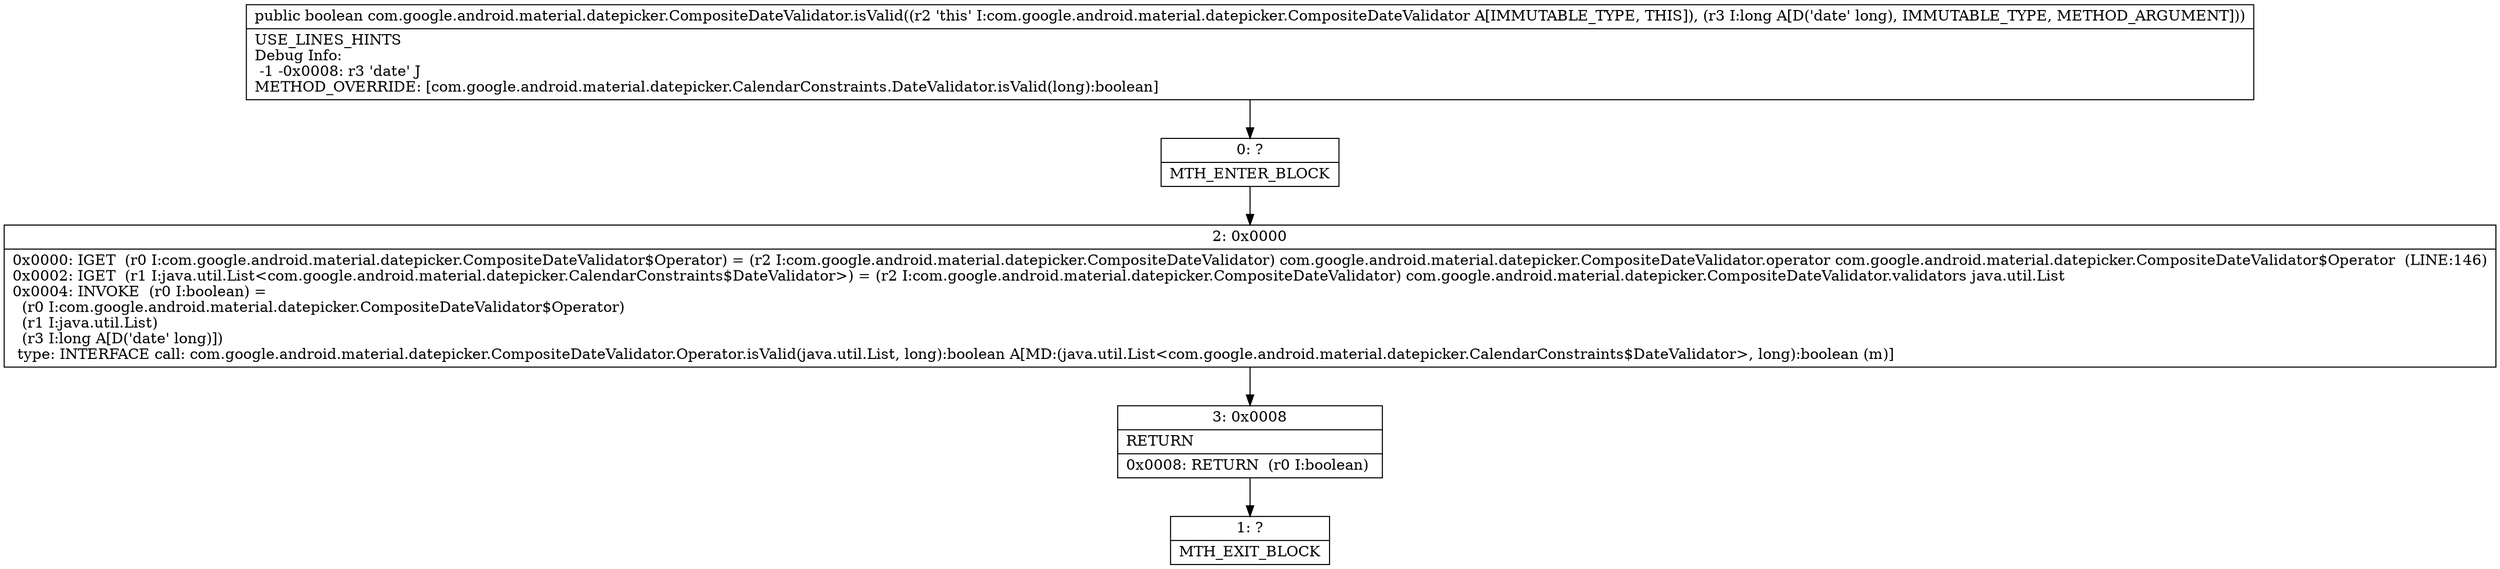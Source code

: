 digraph "CFG forcom.google.android.material.datepicker.CompositeDateValidator.isValid(J)Z" {
Node_0 [shape=record,label="{0\:\ ?|MTH_ENTER_BLOCK\l}"];
Node_2 [shape=record,label="{2\:\ 0x0000|0x0000: IGET  (r0 I:com.google.android.material.datepicker.CompositeDateValidator$Operator) = (r2 I:com.google.android.material.datepicker.CompositeDateValidator) com.google.android.material.datepicker.CompositeDateValidator.operator com.google.android.material.datepicker.CompositeDateValidator$Operator  (LINE:146)\l0x0002: IGET  (r1 I:java.util.List\<com.google.android.material.datepicker.CalendarConstraints$DateValidator\>) = (r2 I:com.google.android.material.datepicker.CompositeDateValidator) com.google.android.material.datepicker.CompositeDateValidator.validators java.util.List \l0x0004: INVOKE  (r0 I:boolean) = \l  (r0 I:com.google.android.material.datepicker.CompositeDateValidator$Operator)\l  (r1 I:java.util.List)\l  (r3 I:long A[D('date' long)])\l type: INTERFACE call: com.google.android.material.datepicker.CompositeDateValidator.Operator.isValid(java.util.List, long):boolean A[MD:(java.util.List\<com.google.android.material.datepicker.CalendarConstraints$DateValidator\>, long):boolean (m)]\l}"];
Node_3 [shape=record,label="{3\:\ 0x0008|RETURN\l|0x0008: RETURN  (r0 I:boolean) \l}"];
Node_1 [shape=record,label="{1\:\ ?|MTH_EXIT_BLOCK\l}"];
MethodNode[shape=record,label="{public boolean com.google.android.material.datepicker.CompositeDateValidator.isValid((r2 'this' I:com.google.android.material.datepicker.CompositeDateValidator A[IMMUTABLE_TYPE, THIS]), (r3 I:long A[D('date' long), IMMUTABLE_TYPE, METHOD_ARGUMENT]))  | USE_LINES_HINTS\lDebug Info:\l  \-1 \-0x0008: r3 'date' J\lMETHOD_OVERRIDE: [com.google.android.material.datepicker.CalendarConstraints.DateValidator.isValid(long):boolean]\l}"];
MethodNode -> Node_0;Node_0 -> Node_2;
Node_2 -> Node_3;
Node_3 -> Node_1;
}

